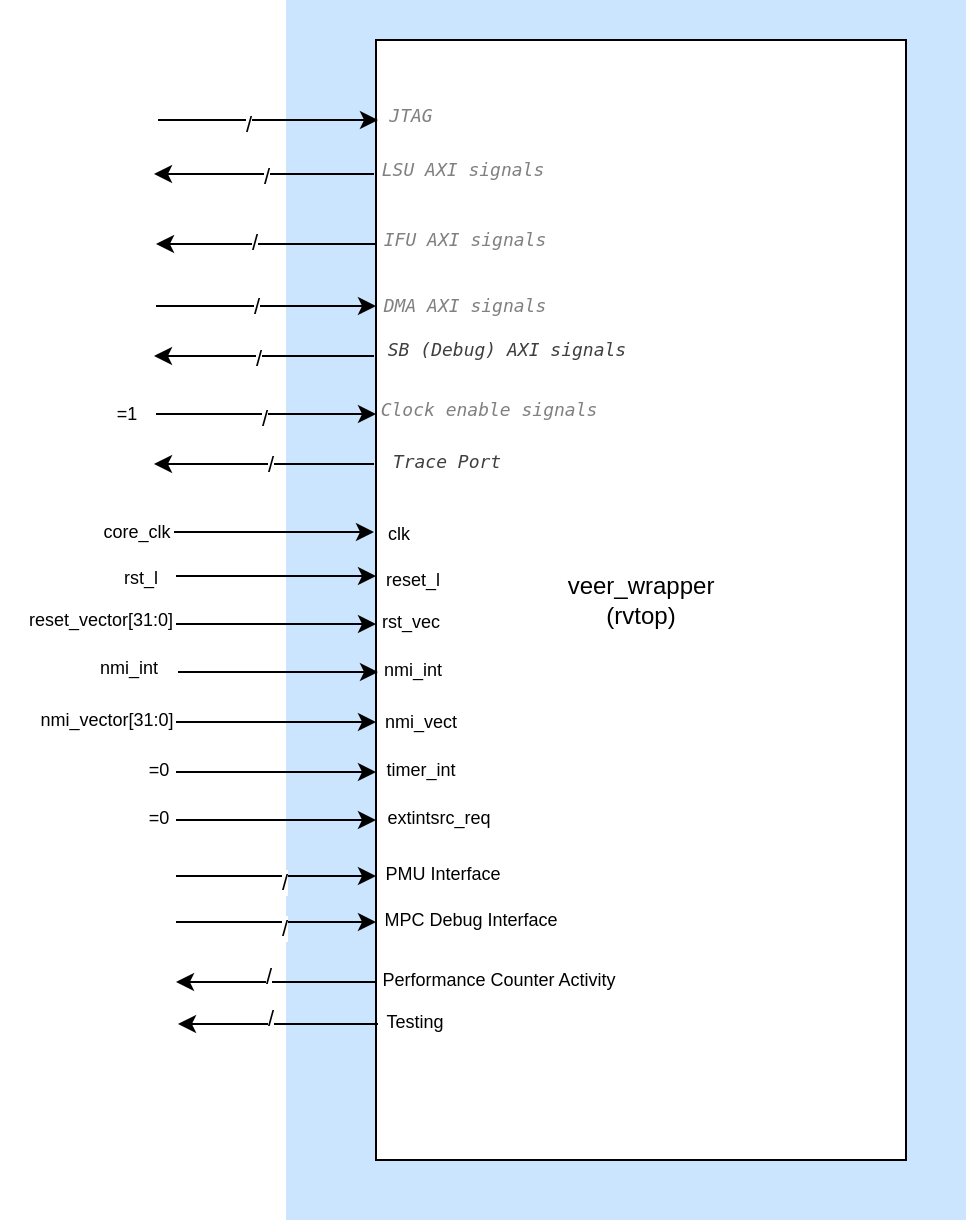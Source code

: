 <mxfile>
    <diagram id="nt68YbS16cfVSnMFpd4P" name="tb_top">
        <mxGraphModel dx="1869" dy="567" grid="1" gridSize="10" guides="1" tooltips="1" connect="1" arrows="1" fold="1" page="1" pageScale="1" pageWidth="850" pageHeight="1100" math="0" shadow="0">
            <root>
                <mxCell id="0"/>
                <mxCell id="1" parent="0"/>
                <mxCell id="70" value="" style="whiteSpace=wrap;html=1;strokeColor=none;fillColor=#CCE5FF;" vertex="1" parent="1">
                    <mxGeometry x="320" y="80" width="340" height="610" as="geometry"/>
                </mxCell>
                <mxCell id="2" value="veer_wrapper&lt;div&gt;(rvtop)&lt;/div&gt;" style="whiteSpace=wrap;html=1;" vertex="1" parent="1">
                    <mxGeometry x="365" y="100" width="265" height="560" as="geometry"/>
                </mxCell>
                <mxCell id="5" value="" style="edgeStyle=none;orthogonalLoop=1;jettySize=auto;html=1;" edge="1" parent="1">
                    <mxGeometry width="100" relative="1" as="geometry">
                        <mxPoint x="364" y="167" as="sourcePoint"/>
                        <mxPoint x="254" y="167" as="targetPoint"/>
                        <Array as="points"/>
                    </mxGeometry>
                </mxCell>
                <mxCell id="52" value="/" style="edgeLabel;html=1;align=center;verticalAlign=middle;resizable=0;points=[];" vertex="1" connectable="0" parent="5">
                    <mxGeometry x="-0.008" y="1" relative="1" as="geometry">
                        <mxPoint as="offset"/>
                    </mxGeometry>
                </mxCell>
                <mxCell id="6" value="&lt;div style=&quot;color: rgb(36, 41, 46); background-color: rgb(255, 255, 255); font-family: &amp;quot;Droid Sans Mono&amp;quot;, &amp;quot;monospace&amp;quot;, monospace; line-height: 19px; white-space-collapse: preserve;&quot;&gt;&lt;span style=&quot;color: rgb(128, 128, 128); font-style: italic;&quot;&gt;&lt;font style=&quot;font-size: 9px;&quot;&gt;LSU AXI signals&lt;/font&gt;&lt;/span&gt;&lt;/div&gt;" style="text;html=1;align=center;verticalAlign=middle;resizable=0;points=[];autosize=1;strokeColor=none;fillColor=none;" vertex="1" parent="1">
                    <mxGeometry x="358" y="149" width="100" height="30" as="geometry"/>
                </mxCell>
                <mxCell id="8" value="" style="edgeStyle=none;orthogonalLoop=1;jettySize=auto;html=1;" edge="1" parent="1">
                    <mxGeometry width="100" relative="1" as="geometry">
                        <mxPoint x="365" y="202" as="sourcePoint"/>
                        <mxPoint x="255" y="202" as="targetPoint"/>
                        <Array as="points"/>
                    </mxGeometry>
                </mxCell>
                <mxCell id="53" value="/" style="edgeLabel;html=1;align=center;verticalAlign=middle;resizable=0;points=[];" vertex="1" connectable="0" parent="8">
                    <mxGeometry x="0.11" y="-1" relative="1" as="geometry">
                        <mxPoint as="offset"/>
                    </mxGeometry>
                </mxCell>
                <mxCell id="9" value="&lt;div style=&quot;color: rgb(36, 41, 46); background-color: rgb(255, 255, 255); font-family: &amp;quot;Droid Sans Mono&amp;quot;, &amp;quot;monospace&amp;quot;, monospace; line-height: 19px; white-space-collapse: preserve;&quot;&gt;&lt;span style=&quot;color: rgb(128, 128, 128); font-style: italic;&quot;&gt;&lt;font style=&quot;font-size: 9px;&quot;&gt;IFU AXI signals&lt;/font&gt;&lt;/span&gt;&lt;/div&gt;" style="text;html=1;align=center;verticalAlign=middle;resizable=0;points=[];autosize=1;strokeColor=none;fillColor=none;" vertex="1" parent="1">
                    <mxGeometry x="359" y="184" width="100" height="30" as="geometry"/>
                </mxCell>
                <mxCell id="10" value="" style="edgeStyle=none;orthogonalLoop=1;jettySize=auto;html=1;" edge="1" parent="1">
                    <mxGeometry width="100" relative="1" as="geometry">
                        <mxPoint x="255" y="233" as="sourcePoint"/>
                        <mxPoint x="365" y="233" as="targetPoint"/>
                        <Array as="points"/>
                    </mxGeometry>
                </mxCell>
                <mxCell id="54" value="/" style="edgeLabel;html=1;align=center;verticalAlign=middle;resizable=0;points=[];" vertex="1" connectable="0" parent="10">
                    <mxGeometry x="-0.098" relative="1" as="geometry">
                        <mxPoint as="offset"/>
                    </mxGeometry>
                </mxCell>
                <mxCell id="11" value="&lt;div style=&quot;color: rgb(36, 41, 46); background-color: rgb(255, 255, 255); font-family: &amp;quot;Droid Sans Mono&amp;quot;, &amp;quot;monospace&amp;quot;, monospace; line-height: 19px; white-space-collapse: preserve;&quot;&gt;&lt;span style=&quot;color: rgb(128, 128, 128); font-style: italic;&quot;&gt;&lt;font style=&quot;font-size: 9px;&quot;&gt;DMA AXI signals&lt;/font&gt;&lt;/span&gt;&lt;/div&gt;" style="text;html=1;align=center;verticalAlign=middle;resizable=0;points=[];autosize=1;strokeColor=none;fillColor=none;" vertex="1" parent="1">
                    <mxGeometry x="359" y="217" width="100" height="30" as="geometry"/>
                </mxCell>
                <mxCell id="12" value="" style="edgeStyle=none;orthogonalLoop=1;jettySize=auto;html=1;" edge="1" parent="1">
                    <mxGeometry width="100" relative="1" as="geometry">
                        <mxPoint x="364" y="258" as="sourcePoint"/>
                        <mxPoint x="254" y="258" as="targetPoint"/>
                        <Array as="points"/>
                    </mxGeometry>
                </mxCell>
                <mxCell id="55" value="/" style="edgeLabel;html=1;align=center;verticalAlign=middle;resizable=0;points=[];" vertex="1" connectable="0" parent="12">
                    <mxGeometry x="0.067" y="1" relative="1" as="geometry">
                        <mxPoint as="offset"/>
                    </mxGeometry>
                </mxCell>
                <mxCell id="13" value="&lt;div style=&quot;color: rgb(36, 41, 46); background-color: rgb(255, 255, 255); font-family: &amp;quot;Droid Sans Mono&amp;quot;, &amp;quot;monospace&amp;quot;, monospace; line-height: 19px; white-space-collapse: preserve;&quot;&gt;&lt;span style=&quot;color: rgb(63, 63, 63); font-size: 9px; font-style: italic;&quot;&gt;SB (Debug) AXI signals&lt;/span&gt;&lt;/div&gt;" style="text;html=1;align=center;verticalAlign=middle;resizable=0;points=[];autosize=1;strokeColor=none;fillColor=none;" vertex="1" parent="1">
                    <mxGeometry x="360" y="239" width="140" height="30" as="geometry"/>
                </mxCell>
                <mxCell id="14" value="" style="edgeStyle=none;orthogonalLoop=1;jettySize=auto;html=1;" edge="1" parent="1">
                    <mxGeometry width="100" relative="1" as="geometry">
                        <mxPoint x="264" y="346" as="sourcePoint"/>
                        <mxPoint x="364" y="346" as="targetPoint"/>
                        <Array as="points"/>
                    </mxGeometry>
                </mxCell>
                <mxCell id="15" value="&lt;font style=&quot;font-size: 9px;&quot;&gt;clk&lt;/font&gt;" style="text;html=1;align=center;verticalAlign=middle;resizable=0;points=[];autosize=1;strokeColor=none;fillColor=none;" vertex="1" parent="1">
                    <mxGeometry x="361" y="331" width="30" height="30" as="geometry"/>
                </mxCell>
                <mxCell id="20" value="" style="edgeStyle=none;orthogonalLoop=1;jettySize=auto;html=1;" edge="1" parent="1">
                    <mxGeometry width="100" relative="1" as="geometry">
                        <mxPoint x="265" y="368" as="sourcePoint"/>
                        <mxPoint x="365" y="368" as="targetPoint"/>
                        <Array as="points"/>
                    </mxGeometry>
                </mxCell>
                <mxCell id="21" value="&lt;font style=&quot;font-size: 9px;&quot;&gt;reset_l&lt;/font&gt;" style="text;html=1;align=center;verticalAlign=middle;resizable=0;points=[];autosize=1;strokeColor=none;fillColor=none;" vertex="1" parent="1">
                    <mxGeometry x="358" y="354" width="50" height="30" as="geometry"/>
                </mxCell>
                <mxCell id="22" value="" style="edgeStyle=none;orthogonalLoop=1;jettySize=auto;html=1;" edge="1" parent="1">
                    <mxGeometry width="100" relative="1" as="geometry">
                        <mxPoint x="265" y="392" as="sourcePoint"/>
                        <mxPoint x="365" y="392" as="targetPoint"/>
                        <Array as="points"/>
                    </mxGeometry>
                </mxCell>
                <mxCell id="23" value="&lt;font style=&quot;font-size: 9px;&quot;&gt;rst_vec&lt;/font&gt;" style="text;html=1;align=center;verticalAlign=middle;resizable=0;points=[];autosize=1;strokeColor=none;fillColor=none;" vertex="1" parent="1">
                    <mxGeometry x="357" y="375" width="50" height="30" as="geometry"/>
                </mxCell>
                <mxCell id="24" value="" style="edgeStyle=none;orthogonalLoop=1;jettySize=auto;html=1;" edge="1" parent="1">
                    <mxGeometry width="100" relative="1" as="geometry">
                        <mxPoint x="266" y="416" as="sourcePoint"/>
                        <mxPoint x="366" y="416" as="targetPoint"/>
                        <Array as="points"/>
                    </mxGeometry>
                </mxCell>
                <mxCell id="25" value="&lt;font style=&quot;font-size: 9px;&quot;&gt;nmi_int&lt;/font&gt;" style="text;html=1;align=center;verticalAlign=middle;resizable=0;points=[];autosize=1;strokeColor=none;fillColor=none;" vertex="1" parent="1">
                    <mxGeometry x="358" y="399" width="50" height="30" as="geometry"/>
                </mxCell>
                <mxCell id="26" value="" style="edgeStyle=none;orthogonalLoop=1;jettySize=auto;html=1;" edge="1" parent="1">
                    <mxGeometry width="100" relative="1" as="geometry">
                        <mxPoint x="265" y="441" as="sourcePoint"/>
                        <mxPoint x="365" y="441" as="targetPoint"/>
                        <Array as="points"/>
                    </mxGeometry>
                </mxCell>
                <mxCell id="27" value="&lt;font style=&quot;font-size: 9px;&quot;&gt;nmi_vect&lt;/font&gt;" style="text;html=1;align=center;verticalAlign=middle;resizable=0;points=[];autosize=1;strokeColor=none;fillColor=none;" vertex="1" parent="1">
                    <mxGeometry x="357" y="425" width="60" height="30" as="geometry"/>
                </mxCell>
                <mxCell id="31" value="&lt;font style=&quot;font-size: 9px;&quot;&gt;core_clk&lt;/font&gt;" style="text;html=1;align=center;verticalAlign=middle;resizable=0;points=[];autosize=1;strokeColor=none;fillColor=none;" vertex="1" parent="1">
                    <mxGeometry x="215" y="330" width="60" height="30" as="geometry"/>
                </mxCell>
                <mxCell id="32" value="&lt;font style=&quot;font-size: 9px;&quot;&gt;rst_l&lt;/font&gt;" style="text;html=1;align=center;verticalAlign=middle;resizable=0;points=[];autosize=1;strokeColor=none;fillColor=none;" vertex="1" parent="1">
                    <mxGeometry x="227" y="353" width="40" height="30" as="geometry"/>
                </mxCell>
                <mxCell id="33" value="&lt;font style=&quot;font-size: 9px;&quot;&gt;reset_vector[31:0]&lt;/font&gt;" style="text;html=1;align=center;verticalAlign=middle;resizable=0;points=[];autosize=1;strokeColor=none;fillColor=none;" vertex="1" parent="1">
                    <mxGeometry x="177" y="374" width="100" height="30" as="geometry"/>
                </mxCell>
                <mxCell id="34" value="&lt;font style=&quot;font-size: 9px;&quot;&gt;nmi_int&lt;/font&gt;" style="text;html=1;align=center;verticalAlign=middle;resizable=0;points=[];autosize=1;strokeColor=none;fillColor=none;" vertex="1" parent="1">
                    <mxGeometry x="216" y="398" width="50" height="30" as="geometry"/>
                </mxCell>
                <mxCell id="35" value="&lt;font style=&quot;font-size: 9px;&quot;&gt;nmi_vector[31:0]&lt;/font&gt;" style="text;html=1;align=center;verticalAlign=middle;resizable=0;points=[];autosize=1;strokeColor=none;fillColor=none;" vertex="1" parent="1">
                    <mxGeometry x="185" y="424" width="90" height="30" as="geometry"/>
                </mxCell>
                <mxCell id="37" value="" style="edgeStyle=none;orthogonalLoop=1;jettySize=auto;html=1;" edge="1" parent="1">
                    <mxGeometry width="100" relative="1" as="geometry">
                        <mxPoint x="256" y="140" as="sourcePoint"/>
                        <mxPoint x="366" y="140" as="targetPoint"/>
                        <Array as="points"/>
                    </mxGeometry>
                </mxCell>
                <mxCell id="51" value="/" style="edgeLabel;html=1;align=center;verticalAlign=middle;resizable=0;points=[];" vertex="1" connectable="0" parent="37">
                    <mxGeometry x="-0.179" y="-2" relative="1" as="geometry">
                        <mxPoint as="offset"/>
                    </mxGeometry>
                </mxCell>
                <mxCell id="38" value="&lt;div style=&quot;color: rgb(36, 41, 46); background-color: rgb(255, 255, 255); font-family: &amp;quot;Droid Sans Mono&amp;quot;, &amp;quot;monospace&amp;quot;, monospace; line-height: 19px; white-space-collapse: preserve;&quot;&gt;&lt;span style=&quot;color: rgb(128, 128, 128); font-style: italic;&quot;&gt;&lt;font style=&quot;font-size: 9px;&quot;&gt;JTAG&lt;/font&gt;&lt;/span&gt;&lt;/div&gt;" style="text;html=1;align=center;verticalAlign=middle;resizable=0;points=[];autosize=1;strokeColor=none;fillColor=none;" vertex="1" parent="1">
                    <mxGeometry x="357" y="122" width="50" height="30" as="geometry"/>
                </mxCell>
                <mxCell id="39" value="" style="edgeStyle=none;orthogonalLoop=1;jettySize=auto;html=1;" edge="1" parent="1">
                    <mxGeometry width="100" relative="1" as="geometry">
                        <mxPoint x="255" y="287" as="sourcePoint"/>
                        <mxPoint x="365" y="287" as="targetPoint"/>
                        <Array as="points"/>
                    </mxGeometry>
                </mxCell>
                <mxCell id="56" value="/" style="edgeLabel;html=1;align=center;verticalAlign=middle;resizable=0;points=[];" vertex="1" connectable="0" parent="39">
                    <mxGeometry x="-0.023" y="-2" relative="1" as="geometry">
                        <mxPoint as="offset"/>
                    </mxGeometry>
                </mxCell>
                <mxCell id="40" value="&lt;div style=&quot;color: rgb(36, 41, 46); background-color: rgb(255, 255, 255); font-family: &amp;quot;Droid Sans Mono&amp;quot;, &amp;quot;monospace&amp;quot;, monospace; line-height: 19px; white-space-collapse: preserve;&quot;&gt;&lt;span style=&quot;color: rgb(128, 128, 128); font-style: italic;&quot;&gt;&lt;font style=&quot;font-size: 9px;&quot;&gt;Clock enable signals&lt;/font&gt;&lt;/span&gt;&lt;/div&gt;" style="text;html=1;align=center;verticalAlign=middle;resizable=0;points=[];autosize=1;strokeColor=none;fillColor=none;" vertex="1" parent="1">
                    <mxGeometry x="356" y="269" width="130" height="30" as="geometry"/>
                </mxCell>
                <mxCell id="41" value="&lt;font style=&quot;font-size: 9px;&quot;&gt;=1&lt;/font&gt;" style="text;html=1;align=center;verticalAlign=middle;resizable=0;points=[];autosize=1;strokeColor=none;fillColor=none;" vertex="1" parent="1">
                    <mxGeometry x="225" y="271" width="30" height="30" as="geometry"/>
                </mxCell>
                <mxCell id="42" value="" style="edgeStyle=none;orthogonalLoop=1;jettySize=auto;html=1;" edge="1" parent="1">
                    <mxGeometry width="100" relative="1" as="geometry">
                        <mxPoint x="265" y="466" as="sourcePoint"/>
                        <mxPoint x="365" y="466" as="targetPoint"/>
                        <Array as="points"/>
                    </mxGeometry>
                </mxCell>
                <mxCell id="43" value="&lt;font style=&quot;font-size: 9px;&quot;&gt;timer_int&lt;/font&gt;" style="text;html=1;align=center;verticalAlign=middle;resizable=0;points=[];autosize=1;strokeColor=none;fillColor=none;" vertex="1" parent="1">
                    <mxGeometry x="357" y="449" width="60" height="30" as="geometry"/>
                </mxCell>
                <mxCell id="44" value="&lt;font style=&quot;font-size: 9px;&quot;&gt;=0&lt;/font&gt;" style="text;html=1;align=center;verticalAlign=middle;resizable=0;points=[];autosize=1;strokeColor=none;fillColor=none;" vertex="1" parent="1">
                    <mxGeometry x="241" y="449" width="30" height="30" as="geometry"/>
                </mxCell>
                <mxCell id="45" value="" style="edgeStyle=none;orthogonalLoop=1;jettySize=auto;html=1;" edge="1" parent="1">
                    <mxGeometry width="100" relative="1" as="geometry">
                        <mxPoint x="265" y="490" as="sourcePoint"/>
                        <mxPoint x="365" y="490" as="targetPoint"/>
                        <Array as="points"/>
                    </mxGeometry>
                </mxCell>
                <mxCell id="46" value="&lt;font style=&quot;font-size: 9px;&quot;&gt;extintsrc_req&lt;/font&gt;" style="text;html=1;align=center;verticalAlign=middle;resizable=0;points=[];autosize=1;strokeColor=none;fillColor=none;" vertex="1" parent="1">
                    <mxGeometry x="356" y="473" width="80" height="30" as="geometry"/>
                </mxCell>
                <mxCell id="47" value="&lt;font style=&quot;font-size: 9px;&quot;&gt;=0&lt;/font&gt;" style="text;html=1;align=center;verticalAlign=middle;resizable=0;points=[];autosize=1;strokeColor=none;fillColor=none;" vertex="1" parent="1">
                    <mxGeometry x="241" y="473" width="30" height="30" as="geometry"/>
                </mxCell>
                <mxCell id="49" value="" style="edgeStyle=none;orthogonalLoop=1;jettySize=auto;html=1;" edge="1" parent="1">
                    <mxGeometry width="100" relative="1" as="geometry">
                        <mxPoint x="364" y="312" as="sourcePoint"/>
                        <mxPoint x="254" y="312" as="targetPoint"/>
                        <Array as="points"/>
                    </mxGeometry>
                </mxCell>
                <mxCell id="57" value="/" style="edgeLabel;html=1;align=center;verticalAlign=middle;resizable=0;points=[];" vertex="1" connectable="0" parent="49">
                    <mxGeometry x="-0.058" relative="1" as="geometry">
                        <mxPoint as="offset"/>
                    </mxGeometry>
                </mxCell>
                <mxCell id="50" value="&lt;div style=&quot;color: rgb(36, 41, 46); background-color: rgb(255, 255, 255); font-family: &amp;quot;Droid Sans Mono&amp;quot;, &amp;quot;monospace&amp;quot;, monospace; line-height: 19px; white-space-collapse: preserve;&quot;&gt;&lt;span style=&quot;color: rgb(63, 63, 63); font-size: 9px; font-style: italic;&quot;&gt;Trace Port&lt;/span&gt;&lt;/div&gt;" style="text;html=1;align=center;verticalAlign=middle;resizable=0;points=[];autosize=1;strokeColor=none;fillColor=none;" vertex="1" parent="1">
                    <mxGeometry x="360" y="295" width="80" height="30" as="geometry"/>
                </mxCell>
                <mxCell id="58" value="" style="edgeStyle=none;orthogonalLoop=1;jettySize=auto;html=1;" edge="1" parent="1">
                    <mxGeometry width="100" relative="1" as="geometry">
                        <mxPoint x="265" y="541" as="sourcePoint"/>
                        <mxPoint x="365" y="541" as="targetPoint"/>
                        <Array as="points"/>
                    </mxGeometry>
                </mxCell>
                <mxCell id="60" value="/" style="edgeLabel;html=1;align=center;verticalAlign=middle;resizable=0;points=[];" vertex="1" connectable="0" parent="58">
                    <mxGeometry x="0.082" y="-3" relative="1" as="geometry">
                        <mxPoint as="offset"/>
                    </mxGeometry>
                </mxCell>
                <mxCell id="59" value="&lt;font style=&quot;font-size: 9px;&quot;&gt;MPC Debug Interface&lt;/font&gt;" style="text;html=1;align=center;verticalAlign=middle;resizable=0;points=[];autosize=1;strokeColor=none;fillColor=none;" vertex="1" parent="1">
                    <mxGeometry x="357" y="524" width="110" height="30" as="geometry"/>
                </mxCell>
                <mxCell id="61" value="" style="edgeStyle=none;orthogonalLoop=1;jettySize=auto;html=1;" edge="1" parent="1">
                    <mxGeometry width="100" relative="1" as="geometry">
                        <mxPoint x="265" y="518" as="sourcePoint"/>
                        <mxPoint x="365" y="518" as="targetPoint"/>
                        <Array as="points"/>
                    </mxGeometry>
                </mxCell>
                <mxCell id="62" value="/" style="edgeLabel;html=1;align=center;verticalAlign=middle;resizable=0;points=[];" vertex="1" connectable="0" parent="61">
                    <mxGeometry x="0.082" y="-3" relative="1" as="geometry">
                        <mxPoint as="offset"/>
                    </mxGeometry>
                </mxCell>
                <mxCell id="63" value="&lt;font style=&quot;font-size: 9px;&quot;&gt;PMU Interface&lt;/font&gt;" style="text;html=1;align=center;verticalAlign=middle;resizable=0;points=[];autosize=1;strokeColor=none;fillColor=none;" vertex="1" parent="1">
                    <mxGeometry x="358" y="501" width="80" height="30" as="geometry"/>
                </mxCell>
                <mxCell id="64" value="" style="edgeStyle=none;orthogonalLoop=1;jettySize=auto;html=1;" edge="1" parent="1">
                    <mxGeometry width="100" relative="1" as="geometry">
                        <mxPoint x="365" y="571" as="sourcePoint"/>
                        <mxPoint x="265" y="571" as="targetPoint"/>
                        <Array as="points"/>
                    </mxGeometry>
                </mxCell>
                <mxCell id="65" value="/" style="edgeLabel;html=1;align=center;verticalAlign=middle;resizable=0;points=[];" vertex="1" connectable="0" parent="64">
                    <mxGeometry x="0.082" y="-3" relative="1" as="geometry">
                        <mxPoint as="offset"/>
                    </mxGeometry>
                </mxCell>
                <mxCell id="66" value="&lt;font style=&quot;font-size: 9px;&quot;&gt;Performance Counter Activity&lt;/font&gt;" style="text;html=1;align=center;verticalAlign=middle;resizable=0;points=[];autosize=1;strokeColor=none;fillColor=none;" vertex="1" parent="1">
                    <mxGeometry x="356" y="554" width="140" height="30" as="geometry"/>
                </mxCell>
                <mxCell id="67" value="" style="edgeStyle=none;orthogonalLoop=1;jettySize=auto;html=1;" edge="1" parent="1">
                    <mxGeometry width="100" relative="1" as="geometry">
                        <mxPoint x="366" y="592" as="sourcePoint"/>
                        <mxPoint x="266" y="592" as="targetPoint"/>
                        <Array as="points"/>
                    </mxGeometry>
                </mxCell>
                <mxCell id="68" value="/" style="edgeLabel;html=1;align=center;verticalAlign=middle;resizable=0;points=[];" vertex="1" connectable="0" parent="67">
                    <mxGeometry x="0.082" y="-3" relative="1" as="geometry">
                        <mxPoint as="offset"/>
                    </mxGeometry>
                </mxCell>
                <mxCell id="69" value="&lt;font style=&quot;font-size: 9px;&quot;&gt;Testing&lt;/font&gt;" style="text;html=1;align=center;verticalAlign=middle;resizable=0;points=[];autosize=1;strokeColor=none;fillColor=none;" vertex="1" parent="1">
                    <mxGeometry x="359" y="575" width="50" height="30" as="geometry"/>
                </mxCell>
            </root>
        </mxGraphModel>
    </diagram>
</mxfile>